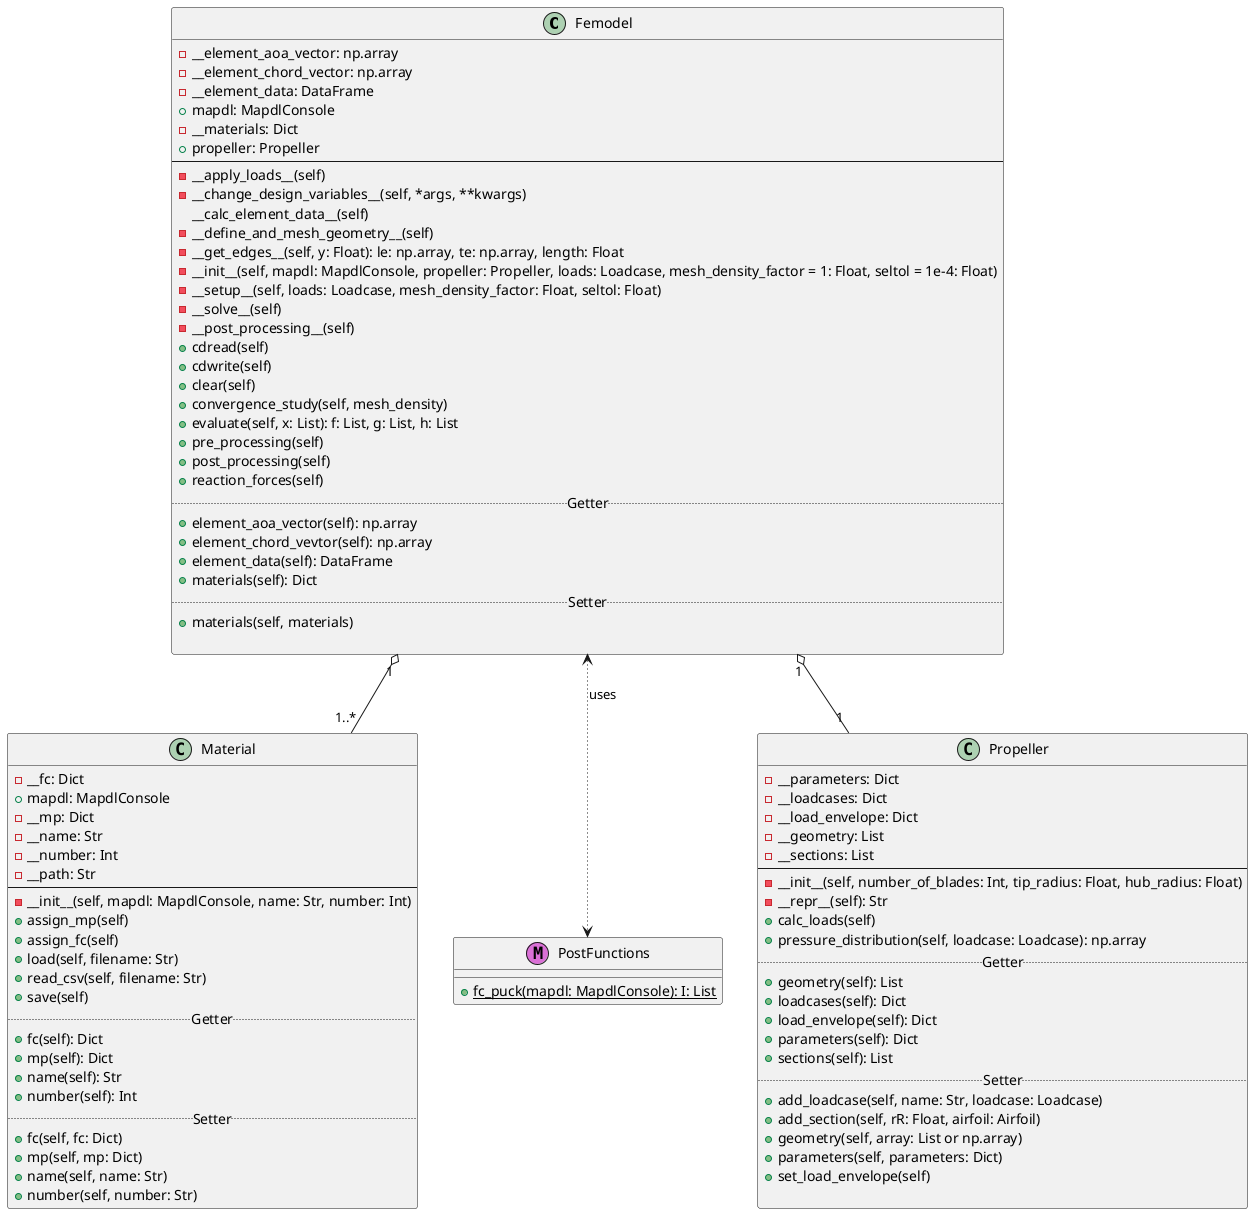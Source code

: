 @startuml
'skinparam monochrome true

Femodel "1" o-- "1..*" Material
'Femodel "1" o-- "1" MapdlConsole
'Material "1" o-- "1" MapdlConsole
'Femodel <-[dotted]-> PrepFunctions : uses
Femodel <-[dotted]-> PostFunctions : uses
Femodel "1" o-- "1" Propeller

class Propeller{
  -__parameters: Dict
  -__loadcases: Dict
  -__load_envelope: Dict
  -__geometry: List
  -__sections: List
  --
  -__init__(self, number_of_blades: Int, tip_radius: Float, hub_radius: Float)
  -__repr__(self): Str
  +calc_loads(self)
  +pressure_distribution(self, loadcase: Loadcase): np.array
  ..Getter..
  +geometry(self): List
  +loadcases(self): Dict
  +load_envelope(self): Dict
  +parameters(self): Dict
  +sections(self): List
  ..Setter..
  +add_loadcase(self, name: Str, loadcase: Loadcase)
  +add_section(self, rR: Float, airfoil: Airfoil)
  +geometry(self, array: List or np.array)
  +parameters(self, parameters: Dict)
  +set_load_envelope(self)
  
}
  
class Femodel{
  -__element_aoa_vector: np.array
  -__element_chord_vector: np.array
  -__element_data: DataFrame
  +mapdl: MapdlConsole
  -__materials: Dict
  +propeller: Propeller
  --
  -__apply_loads__(self)
  -__change_design_variables__(self, *args, **kwargs)
  __calc_element_data__(self)
  -__define_and_mesh_geometry__(self)
  -__get_edges__(self, y: Float): le: np.array, te: np.array, length: Float
  -__init__(self, mapdl: MapdlConsole, propeller: Propeller, loads: Loadcase, mesh_density_factor = 1: Float, seltol = 1e-4: Float)
  -__setup__(self, loads: Loadcase, mesh_density_factor: Float, seltol: Float)
  -__solve__(self)
  -__post_processing__(self)
  +cdread(self)
  +cdwrite(self)
  +clear(self)
  +convergence_study(self, mesh_density)
  +evaluate(self, x: List): f: List, g: List, h: List
  +pre_processing(self)
  +post_processing(self)
  +reaction_forces(self)
  ..Getter..
  +element_aoa_vector(self): np.array
  +element_chord_vevtor(self): np.array
  +element_data(self): DataFrame
  +materials(self): Dict
  ..Setter..
  +materials(self, materials)
  
}

'class MapdlConsole{}

class Material{
  -__fc: Dict
  +mapdl: MapdlConsole
  -__mp: Dict
  -__name: Str
  -__number: Int
  -__path: Str
  --
  -__init__(self, mapdl: MapdlConsole, name: Str, number: Int)
  +assign_mp(self)
  +assign_fc(self)
  +load(self, filename: Str)
  +read_csv(self, filename: Str)
  +save(self)
  ..Getter..
  +fc(self): Dict
  +mp(self): Dict
  +name(self): Str
  +number(self): Int
  ..Setter..
  +fc(self, fc: Dict)
  +mp(self, mp: Dict)
  +name(self, name: Str)
  +number(self, number: Str)
}

class PostFunctions << (M,orchid) >> {
  +{static}fc_puck(mapdl: MapdlConsole): I: List
}

@enduml